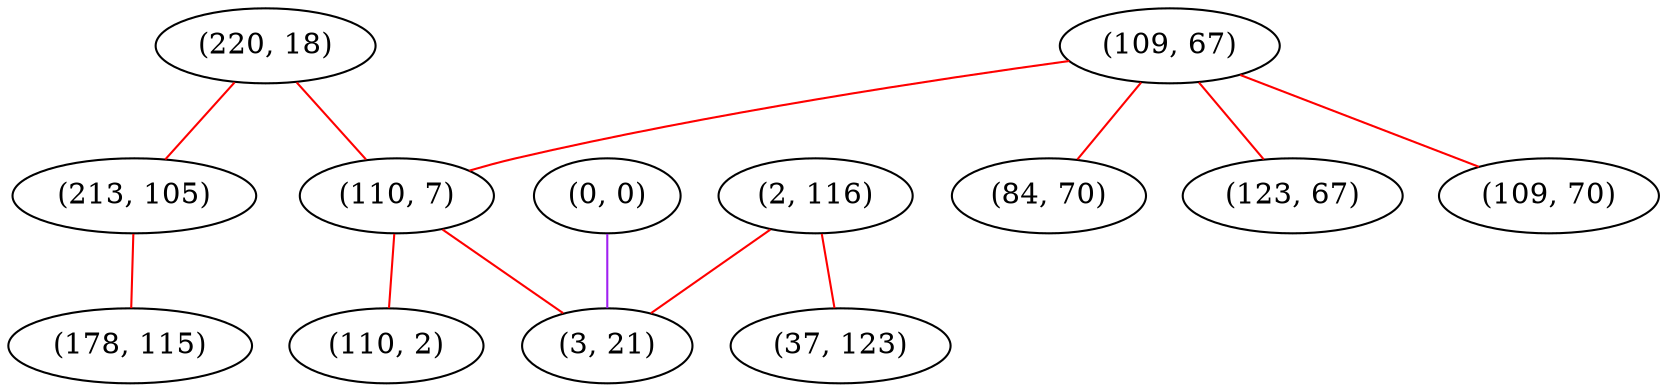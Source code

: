 graph "" {
"(220, 18)";
"(0, 0)";
"(109, 67)";
"(110, 7)";
"(2, 116)";
"(3, 21)";
"(109, 70)";
"(213, 105)";
"(178, 115)";
"(84, 70)";
"(37, 123)";
"(110, 2)";
"(123, 67)";
"(220, 18)" -- "(213, 105)"  [color=red, key=0, weight=1];
"(220, 18)" -- "(110, 7)"  [color=red, key=0, weight=1];
"(0, 0)" -- "(3, 21)"  [color=purple, key=0, weight=4];
"(109, 67)" -- "(109, 70)"  [color=red, key=0, weight=1];
"(109, 67)" -- "(110, 7)"  [color=red, key=0, weight=1];
"(109, 67)" -- "(84, 70)"  [color=red, key=0, weight=1];
"(109, 67)" -- "(123, 67)"  [color=red, key=0, weight=1];
"(110, 7)" -- "(110, 2)"  [color=red, key=0, weight=1];
"(110, 7)" -- "(3, 21)"  [color=red, key=0, weight=1];
"(2, 116)" -- "(3, 21)"  [color=red, key=0, weight=1];
"(2, 116)" -- "(37, 123)"  [color=red, key=0, weight=1];
"(213, 105)" -- "(178, 115)"  [color=red, key=0, weight=1];
}
